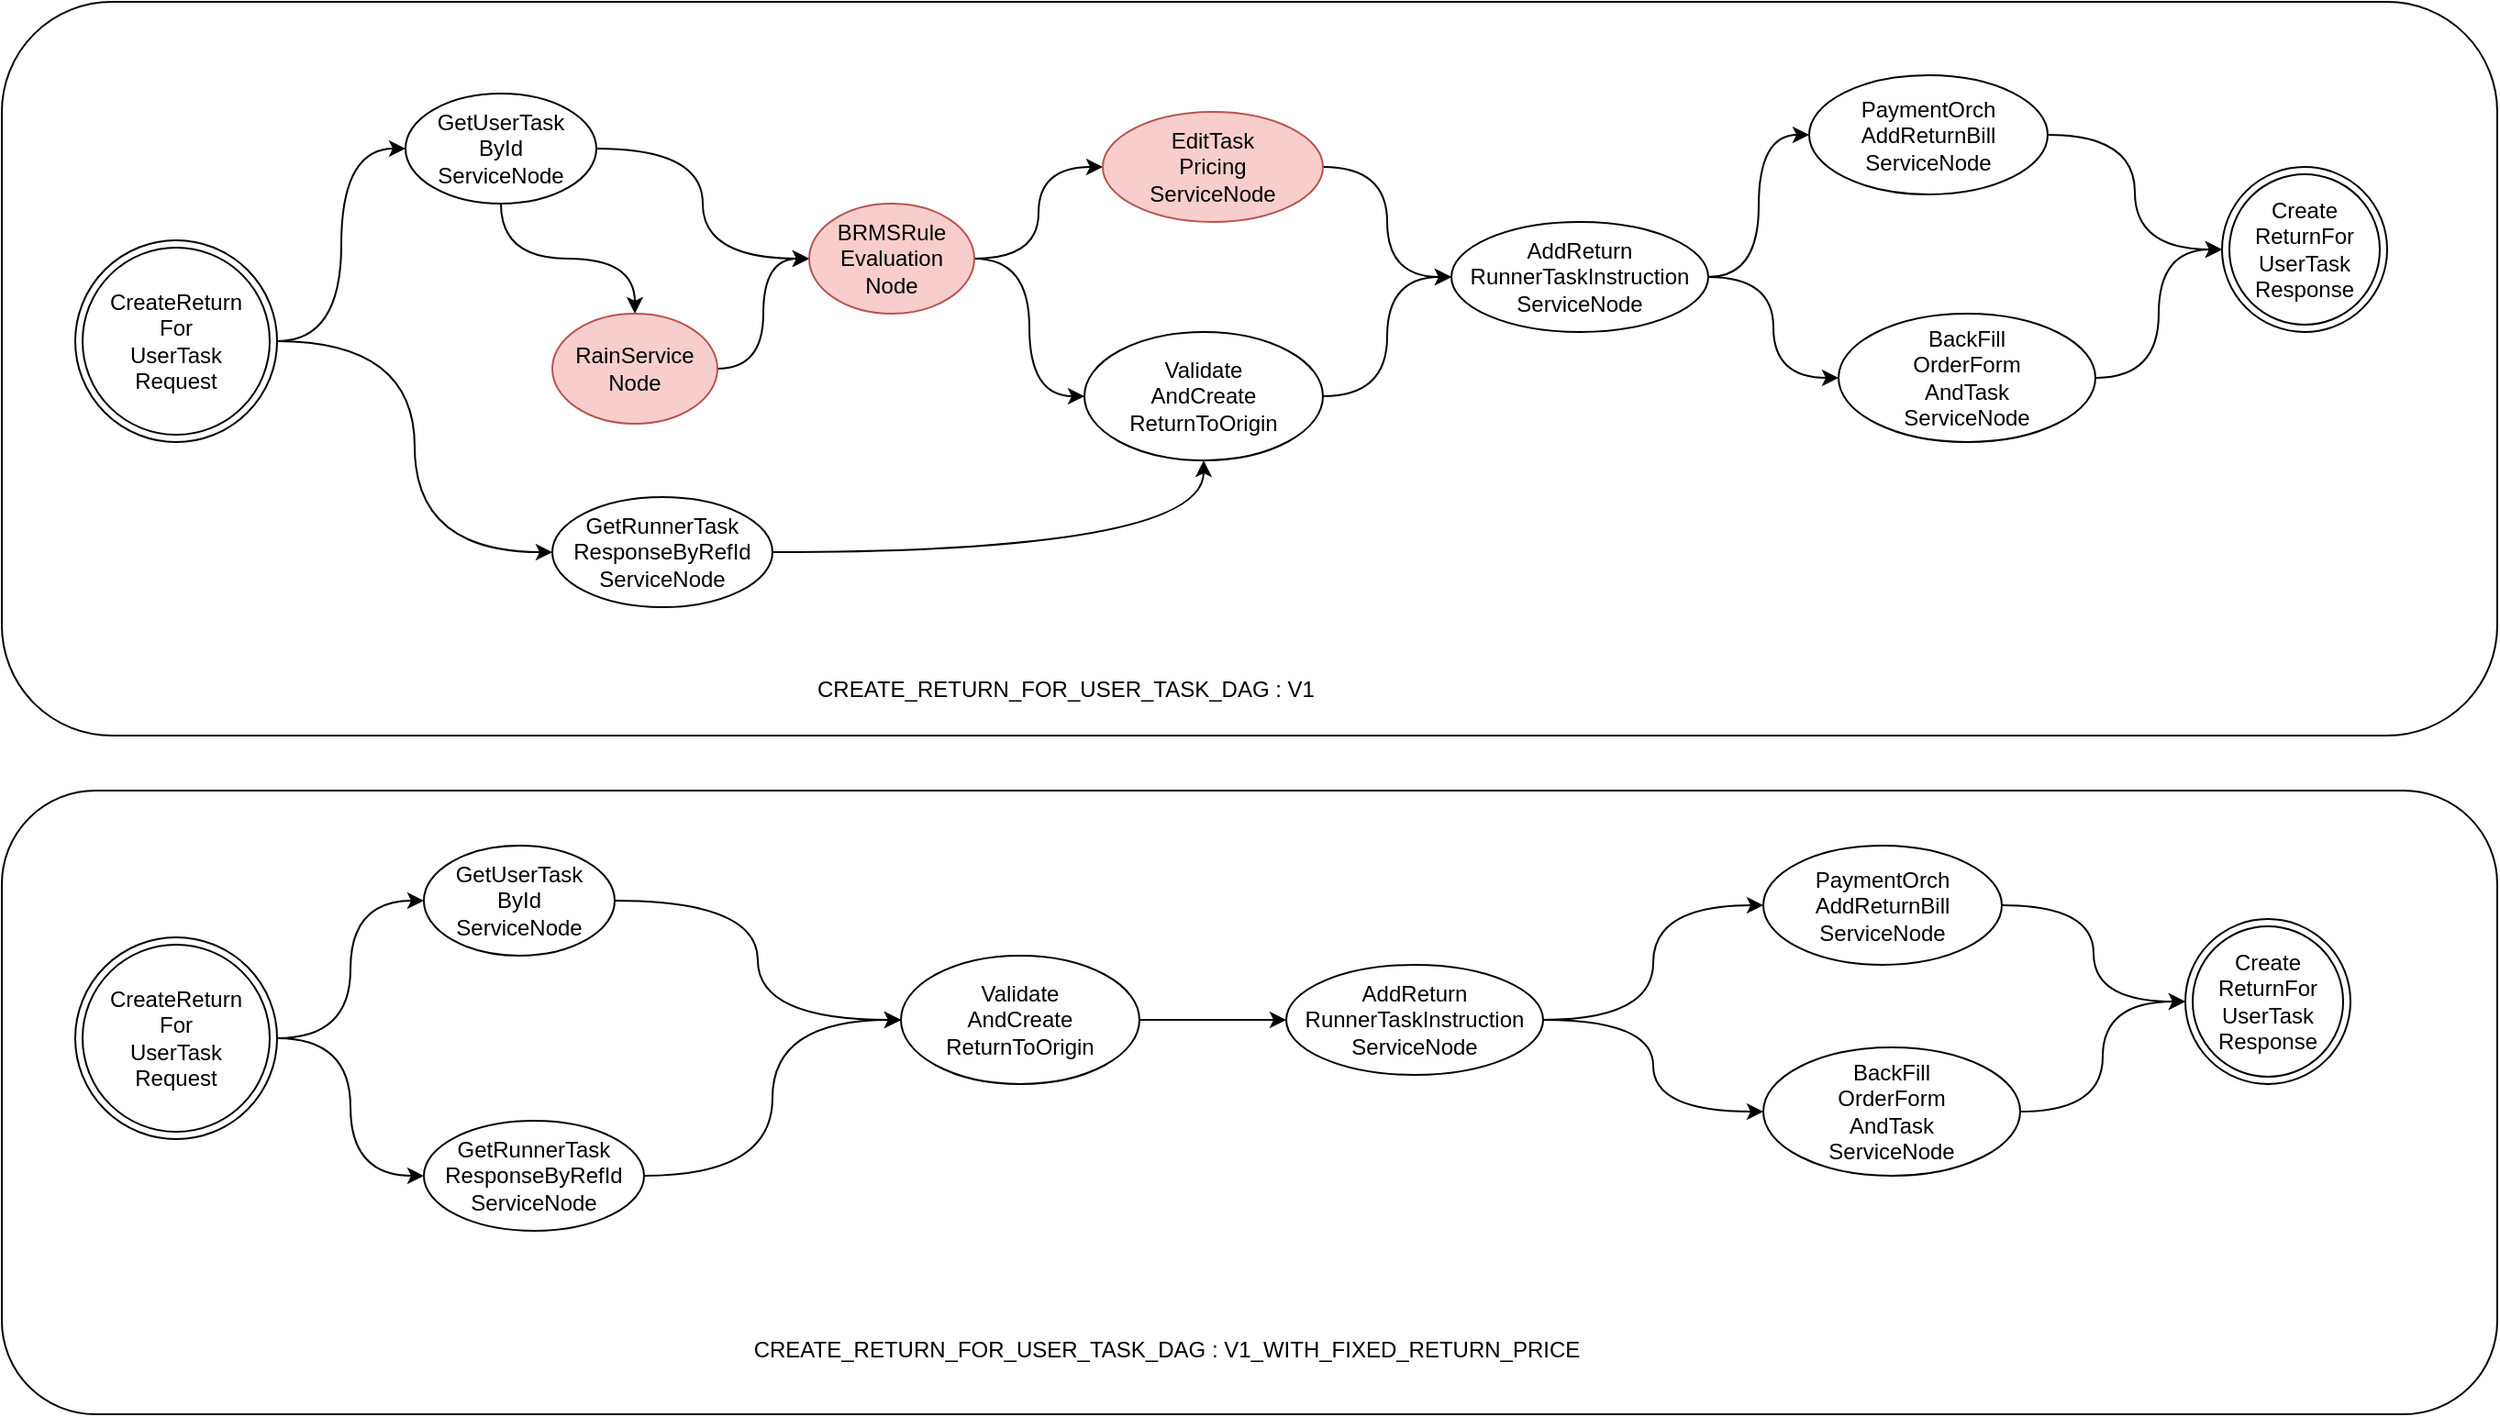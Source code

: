 <mxfile version="22.1.1" type="github">
  <diagram name="Page-1" id="iB_ukz-1EvIABWnGymJu">
    <mxGraphModel dx="1846" dy="1073" grid="1" gridSize="10" guides="1" tooltips="1" connect="1" arrows="1" fold="1" page="1" pageScale="1" pageWidth="827" pageHeight="1169" math="0" shadow="0">
      <root>
        <mxCell id="0" />
        <mxCell id="1" parent="0" />
        <mxCell id="01xVtIt-lh_-mjIgwNep-85" value="" style="rounded=1;whiteSpace=wrap;html=1;fillColor=none;" vertex="1" parent="1">
          <mxGeometry x="100" y="470" width="1360" height="340" as="geometry" />
        </mxCell>
        <mxCell id="01xVtIt-lh_-mjIgwNep-13" style="edgeStyle=orthogonalEdgeStyle;rounded=0;orthogonalLoop=1;jettySize=auto;html=1;exitX=1;exitY=0.5;exitDx=0;exitDy=0;entryX=0;entryY=0.5;entryDx=0;entryDy=0;curved=1;" edge="1" parent="1" source="01xVtIt-lh_-mjIgwNep-15" target="01xVtIt-lh_-mjIgwNep-19">
          <mxGeometry relative="1" as="geometry" />
        </mxCell>
        <mxCell id="01xVtIt-lh_-mjIgwNep-46" style="edgeStyle=orthogonalEdgeStyle;rounded=0;orthogonalLoop=1;jettySize=auto;html=1;entryX=0;entryY=0.5;entryDx=0;entryDy=0;curved=1;" edge="1" parent="1" source="01xVtIt-lh_-mjIgwNep-15" target="01xVtIt-lh_-mjIgwNep-45">
          <mxGeometry relative="1" as="geometry" />
        </mxCell>
        <mxCell id="01xVtIt-lh_-mjIgwNep-15" value="CreateReturn&lt;br&gt;For&lt;br&gt;UserTask&lt;br&gt;Request" style="ellipse;shape=doubleEllipse;whiteSpace=wrap;html=1;aspect=fixed;" vertex="1" parent="1">
          <mxGeometry x="140" y="170" width="110" height="110" as="geometry" />
        </mxCell>
        <mxCell id="01xVtIt-lh_-mjIgwNep-16" style="edgeStyle=orthogonalEdgeStyle;curved=1;rounded=0;orthogonalLoop=1;jettySize=auto;html=1;exitX=1;exitY=0.5;exitDx=0;exitDy=0;entryX=0;entryY=0.5;entryDx=0;entryDy=0;" edge="1" parent="1" source="01xVtIt-lh_-mjIgwNep-19" target="01xVtIt-lh_-mjIgwNep-24">
          <mxGeometry relative="1" as="geometry" />
        </mxCell>
        <mxCell id="01xVtIt-lh_-mjIgwNep-51" style="edgeStyle=orthogonalEdgeStyle;curved=1;rounded=0;orthogonalLoop=1;jettySize=auto;html=1;exitX=0.5;exitY=1;exitDx=0;exitDy=0;entryX=0.5;entryY=0;entryDx=0;entryDy=0;" edge="1" parent="1" source="01xVtIt-lh_-mjIgwNep-19" target="01xVtIt-lh_-mjIgwNep-21">
          <mxGeometry relative="1" as="geometry" />
        </mxCell>
        <mxCell id="01xVtIt-lh_-mjIgwNep-19" value="GetUserTask&lt;br&gt;ById&lt;br&gt;ServiceNode" style="ellipse;whiteSpace=wrap;html=1;" vertex="1" parent="1">
          <mxGeometry x="320" y="90" width="104" height="60" as="geometry" />
        </mxCell>
        <mxCell id="01xVtIt-lh_-mjIgwNep-20" style="edgeStyle=orthogonalEdgeStyle;curved=1;rounded=0;orthogonalLoop=1;jettySize=auto;html=1;exitX=1;exitY=0.5;exitDx=0;exitDy=0;entryX=0;entryY=0.5;entryDx=0;entryDy=0;" edge="1" parent="1" source="01xVtIt-lh_-mjIgwNep-21" target="01xVtIt-lh_-mjIgwNep-24">
          <mxGeometry relative="1" as="geometry">
            <mxPoint x="480" y="260.0" as="targetPoint" />
          </mxGeometry>
        </mxCell>
        <mxCell id="01xVtIt-lh_-mjIgwNep-21" value="RainService&lt;br&gt;Node" style="ellipse;whiteSpace=wrap;html=1;fillColor=#f8cecc;strokeColor=#b85450;" vertex="1" parent="1">
          <mxGeometry x="400" y="210" width="90" height="60" as="geometry" />
        </mxCell>
        <mxCell id="01xVtIt-lh_-mjIgwNep-47" style="edgeStyle=orthogonalEdgeStyle;curved=1;rounded=0;orthogonalLoop=1;jettySize=auto;html=1;entryX=0;entryY=0.5;entryDx=0;entryDy=0;" edge="1" parent="1" source="01xVtIt-lh_-mjIgwNep-24" target="01xVtIt-lh_-mjIgwNep-37">
          <mxGeometry relative="1" as="geometry" />
        </mxCell>
        <mxCell id="01xVtIt-lh_-mjIgwNep-48" style="edgeStyle=orthogonalEdgeStyle;curved=1;rounded=0;orthogonalLoop=1;jettySize=auto;html=1;entryX=0;entryY=0.5;entryDx=0;entryDy=0;" edge="1" parent="1" source="01xVtIt-lh_-mjIgwNep-24" target="01xVtIt-lh_-mjIgwNep-34">
          <mxGeometry relative="1" as="geometry" />
        </mxCell>
        <mxCell id="01xVtIt-lh_-mjIgwNep-24" value="BRMSRule&lt;br&gt;Evaluation&lt;br&gt;Node" style="ellipse;whiteSpace=wrap;html=1;fillColor=#f8cecc;strokeColor=#b85450;" vertex="1" parent="1">
          <mxGeometry x="540" y="150" width="90" height="60" as="geometry" />
        </mxCell>
        <mxCell id="01xVtIt-lh_-mjIgwNep-27" style="edgeStyle=orthogonalEdgeStyle;curved=1;rounded=0;orthogonalLoop=1;jettySize=auto;html=1;" edge="1" parent="1" source="01xVtIt-lh_-mjIgwNep-28" target="01xVtIt-lh_-mjIgwNep-44">
          <mxGeometry relative="1" as="geometry" />
        </mxCell>
        <mxCell id="01xVtIt-lh_-mjIgwNep-28" value="BackFill&lt;br&gt;OrderForm&lt;br&gt;AndTask&lt;br&gt;ServiceNode" style="ellipse;whiteSpace=wrap;html=1;" vertex="1" parent="1">
          <mxGeometry x="1101" y="210" width="140" height="70" as="geometry" />
        </mxCell>
        <mxCell id="01xVtIt-lh_-mjIgwNep-30" style="edgeStyle=orthogonalEdgeStyle;curved=1;rounded=0;orthogonalLoop=1;jettySize=auto;html=1;entryX=0;entryY=0.5;entryDx=0;entryDy=0;" edge="1" parent="1" source="01xVtIt-lh_-mjIgwNep-31" target="01xVtIt-lh_-mjIgwNep-41">
          <mxGeometry relative="1" as="geometry" />
        </mxCell>
        <mxCell id="01xVtIt-lh_-mjIgwNep-50" style="edgeStyle=orthogonalEdgeStyle;curved=1;rounded=0;orthogonalLoop=1;jettySize=auto;html=1;entryX=0;entryY=0.5;entryDx=0;entryDy=0;" edge="1" parent="1" source="01xVtIt-lh_-mjIgwNep-31" target="01xVtIt-lh_-mjIgwNep-28">
          <mxGeometry relative="1" as="geometry" />
        </mxCell>
        <mxCell id="01xVtIt-lh_-mjIgwNep-31" value="AddReturn&lt;br&gt;RunnerTaskInstruction&lt;br&gt;ServiceNode" style="ellipse;whiteSpace=wrap;html=1;" vertex="1" parent="1">
          <mxGeometry x="890" y="160" width="140" height="60" as="geometry" />
        </mxCell>
        <mxCell id="01xVtIt-lh_-mjIgwNep-32" style="edgeStyle=orthogonalEdgeStyle;curved=1;rounded=0;orthogonalLoop=1;jettySize=auto;html=1;entryX=0;entryY=0.5;entryDx=0;entryDy=0;" edge="1" parent="1" source="01xVtIt-lh_-mjIgwNep-34" target="01xVtIt-lh_-mjIgwNep-31">
          <mxGeometry relative="1" as="geometry" />
        </mxCell>
        <mxCell id="01xVtIt-lh_-mjIgwNep-34" value="Validate&lt;br&gt;AndCreate&lt;br&gt;ReturnToOrigin" style="ellipse;whiteSpace=wrap;html=1;" vertex="1" parent="1">
          <mxGeometry x="690" y="220" width="130" height="70" as="geometry" />
        </mxCell>
        <mxCell id="01xVtIt-lh_-mjIgwNep-49" style="edgeStyle=orthogonalEdgeStyle;curved=1;rounded=0;orthogonalLoop=1;jettySize=auto;html=1;entryX=0;entryY=0.5;entryDx=0;entryDy=0;" edge="1" parent="1" source="01xVtIt-lh_-mjIgwNep-37" target="01xVtIt-lh_-mjIgwNep-31">
          <mxGeometry relative="1" as="geometry" />
        </mxCell>
        <mxCell id="01xVtIt-lh_-mjIgwNep-37" value="EditTask&lt;br&gt;Pricing&lt;br&gt;ServiceNode" style="ellipse;whiteSpace=wrap;html=1;fillColor=#f8cecc;strokeColor=#b85450;" vertex="1" parent="1">
          <mxGeometry x="700" y="100" width="120" height="60" as="geometry" />
        </mxCell>
        <mxCell id="01xVtIt-lh_-mjIgwNep-40" value="" style="edgeStyle=orthogonalEdgeStyle;curved=1;rounded=0;orthogonalLoop=1;jettySize=auto;html=1;" edge="1" parent="1" source="01xVtIt-lh_-mjIgwNep-41" target="01xVtIt-lh_-mjIgwNep-44">
          <mxGeometry relative="1" as="geometry" />
        </mxCell>
        <mxCell id="01xVtIt-lh_-mjIgwNep-41" value="PaymentOrch&lt;br&gt;AddReturnBill&lt;br&gt;ServiceNode" style="ellipse;whiteSpace=wrap;html=1;" vertex="1" parent="1">
          <mxGeometry x="1085" y="80" width="130" height="65" as="geometry" />
        </mxCell>
        <mxCell id="01xVtIt-lh_-mjIgwNep-44" value="Create&lt;br&gt;ReturnFor&lt;br&gt;UserTask&lt;br&gt;Response" style="ellipse;shape=doubleEllipse;whiteSpace=wrap;html=1;aspect=fixed;" vertex="1" parent="1">
          <mxGeometry x="1310" y="130" width="90" height="90" as="geometry" />
        </mxCell>
        <mxCell id="01xVtIt-lh_-mjIgwNep-53" style="edgeStyle=orthogonalEdgeStyle;curved=1;rounded=0;orthogonalLoop=1;jettySize=auto;html=1;exitX=1;exitY=0.5;exitDx=0;exitDy=0;entryX=0.5;entryY=1;entryDx=0;entryDy=0;" edge="1" parent="1" source="01xVtIt-lh_-mjIgwNep-45" target="01xVtIt-lh_-mjIgwNep-34">
          <mxGeometry relative="1" as="geometry" />
        </mxCell>
        <mxCell id="01xVtIt-lh_-mjIgwNep-45" value="GetRunnerTask&lt;br&gt;ResponseByRefId&lt;br&gt;ServiceNode" style="ellipse;whiteSpace=wrap;html=1;" vertex="1" parent="1">
          <mxGeometry x="400" y="310" width="120" height="60" as="geometry" />
        </mxCell>
        <mxCell id="01xVtIt-lh_-mjIgwNep-54" style="edgeStyle=orthogonalEdgeStyle;rounded=0;orthogonalLoop=1;jettySize=auto;html=1;exitX=1;exitY=0.5;exitDx=0;exitDy=0;entryX=0;entryY=0.5;entryDx=0;entryDy=0;curved=1;" edge="1" parent="1" source="01xVtIt-lh_-mjIgwNep-56" target="01xVtIt-lh_-mjIgwNep-59">
          <mxGeometry relative="1" as="geometry" />
        </mxCell>
        <mxCell id="01xVtIt-lh_-mjIgwNep-55" style="edgeStyle=orthogonalEdgeStyle;rounded=0;orthogonalLoop=1;jettySize=auto;html=1;entryX=0;entryY=0.5;entryDx=0;entryDy=0;curved=1;" edge="1" parent="1" source="01xVtIt-lh_-mjIgwNep-56" target="01xVtIt-lh_-mjIgwNep-78">
          <mxGeometry relative="1" as="geometry" />
        </mxCell>
        <mxCell id="01xVtIt-lh_-mjIgwNep-56" value="CreateReturn&lt;br&gt;For&lt;br&gt;UserTask&lt;br&gt;Request" style="ellipse;shape=doubleEllipse;whiteSpace=wrap;html=1;aspect=fixed;" vertex="1" parent="1">
          <mxGeometry x="140" y="550" width="110" height="110" as="geometry" />
        </mxCell>
        <mxCell id="01xVtIt-lh_-mjIgwNep-79" style="edgeStyle=orthogonalEdgeStyle;curved=1;rounded=0;orthogonalLoop=1;jettySize=auto;html=1;entryX=0;entryY=0.5;entryDx=0;entryDy=0;" edge="1" parent="1" source="01xVtIt-lh_-mjIgwNep-59" target="01xVtIt-lh_-mjIgwNep-71">
          <mxGeometry relative="1" as="geometry" />
        </mxCell>
        <mxCell id="01xVtIt-lh_-mjIgwNep-59" value="GetUserTask&lt;br&gt;ById&lt;br&gt;ServiceNode" style="ellipse;whiteSpace=wrap;html=1;" vertex="1" parent="1">
          <mxGeometry x="330" y="500" width="104" height="60" as="geometry" />
        </mxCell>
        <mxCell id="01xVtIt-lh_-mjIgwNep-65" style="edgeStyle=orthogonalEdgeStyle;curved=1;rounded=0;orthogonalLoop=1;jettySize=auto;html=1;" edge="1" parent="1" source="01xVtIt-lh_-mjIgwNep-66" target="01xVtIt-lh_-mjIgwNep-76">
          <mxGeometry relative="1" as="geometry" />
        </mxCell>
        <mxCell id="01xVtIt-lh_-mjIgwNep-66" value="BackFill&lt;br&gt;OrderForm&lt;br&gt;AndTask&lt;br&gt;ServiceNode" style="ellipse;whiteSpace=wrap;html=1;" vertex="1" parent="1">
          <mxGeometry x="1060" y="610" width="140" height="70" as="geometry" />
        </mxCell>
        <mxCell id="01xVtIt-lh_-mjIgwNep-67" style="edgeStyle=orthogonalEdgeStyle;curved=1;rounded=0;orthogonalLoop=1;jettySize=auto;html=1;entryX=0;entryY=0.5;entryDx=0;entryDy=0;" edge="1" parent="1" source="01xVtIt-lh_-mjIgwNep-69" target="01xVtIt-lh_-mjIgwNep-75">
          <mxGeometry relative="1" as="geometry" />
        </mxCell>
        <mxCell id="01xVtIt-lh_-mjIgwNep-68" style="edgeStyle=orthogonalEdgeStyle;curved=1;rounded=0;orthogonalLoop=1;jettySize=auto;html=1;entryX=0;entryY=0.5;entryDx=0;entryDy=0;" edge="1" parent="1" source="01xVtIt-lh_-mjIgwNep-69" target="01xVtIt-lh_-mjIgwNep-66">
          <mxGeometry relative="1" as="geometry" />
        </mxCell>
        <mxCell id="01xVtIt-lh_-mjIgwNep-69" value="AddReturn&lt;br&gt;RunnerTaskInstruction&lt;br&gt;ServiceNode" style="ellipse;whiteSpace=wrap;html=1;" vertex="1" parent="1">
          <mxGeometry x="800" y="565" width="140" height="60" as="geometry" />
        </mxCell>
        <mxCell id="01xVtIt-lh_-mjIgwNep-70" style="edgeStyle=orthogonalEdgeStyle;curved=1;rounded=0;orthogonalLoop=1;jettySize=auto;html=1;entryX=0;entryY=0.5;entryDx=0;entryDy=0;" edge="1" parent="1" source="01xVtIt-lh_-mjIgwNep-71" target="01xVtIt-lh_-mjIgwNep-69">
          <mxGeometry relative="1" as="geometry" />
        </mxCell>
        <mxCell id="01xVtIt-lh_-mjIgwNep-71" value="Validate&lt;br&gt;AndCreate&lt;br&gt;ReturnToOrigin" style="ellipse;whiteSpace=wrap;html=1;" vertex="1" parent="1">
          <mxGeometry x="590" y="560" width="130" height="70" as="geometry" />
        </mxCell>
        <mxCell id="01xVtIt-lh_-mjIgwNep-74" value="" style="edgeStyle=orthogonalEdgeStyle;curved=1;rounded=0;orthogonalLoop=1;jettySize=auto;html=1;" edge="1" parent="1" source="01xVtIt-lh_-mjIgwNep-75" target="01xVtIt-lh_-mjIgwNep-76">
          <mxGeometry relative="1" as="geometry" />
        </mxCell>
        <mxCell id="01xVtIt-lh_-mjIgwNep-75" value="PaymentOrch&lt;br&gt;AddReturnBill&lt;br&gt;ServiceNode" style="ellipse;whiteSpace=wrap;html=1;" vertex="1" parent="1">
          <mxGeometry x="1060" y="500" width="130" height="65" as="geometry" />
        </mxCell>
        <mxCell id="01xVtIt-lh_-mjIgwNep-76" value="Create&lt;br&gt;ReturnFor&lt;br&gt;UserTask&lt;br&gt;Response" style="ellipse;shape=doubleEllipse;whiteSpace=wrap;html=1;aspect=fixed;" vertex="1" parent="1">
          <mxGeometry x="1290" y="540" width="90" height="90" as="geometry" />
        </mxCell>
        <mxCell id="01xVtIt-lh_-mjIgwNep-80" style="edgeStyle=orthogonalEdgeStyle;curved=1;rounded=0;orthogonalLoop=1;jettySize=auto;html=1;entryX=0;entryY=0.5;entryDx=0;entryDy=0;" edge="1" parent="1" source="01xVtIt-lh_-mjIgwNep-78" target="01xVtIt-lh_-mjIgwNep-71">
          <mxGeometry relative="1" as="geometry" />
        </mxCell>
        <mxCell id="01xVtIt-lh_-mjIgwNep-84" value="" style="rounded=1;whiteSpace=wrap;html=1;fillColor=none;" vertex="1" parent="1">
          <mxGeometry x="100" y="40" width="1360" height="400" as="geometry" />
        </mxCell>
        <mxCell id="01xVtIt-lh_-mjIgwNep-78" value="GetRunnerTask&lt;br&gt;ResponseByRefId&lt;br&gt;ServiceNode" style="ellipse;whiteSpace=wrap;html=1;" vertex="1" parent="1">
          <mxGeometry x="330" y="650" width="120" height="60" as="geometry" />
        </mxCell>
        <mxCell id="01xVtIt-lh_-mjIgwNep-82" value="CREATE_RETURN_FOR_USER_TASK_DAG : V1" style="text;html=1;align=center;verticalAlign=middle;whiteSpace=wrap;rounded=0;fillColor=default;" vertex="1" parent="1">
          <mxGeometry x="470" y="400" width="420" height="30" as="geometry" />
        </mxCell>
        <mxCell id="01xVtIt-lh_-mjIgwNep-86" value="CREATE_RETURN_FOR_USER_TASK_DAG :&amp;nbsp;V1_WITH_FIXED_RETURN_PRICE" style="text;html=1;strokeColor=none;fillColor=default;align=center;verticalAlign=middle;whiteSpace=wrap;rounded=0;" vertex="1" parent="1">
          <mxGeometry x="470" y="760" width="530" height="30" as="geometry" />
        </mxCell>
      </root>
    </mxGraphModel>
  </diagram>
</mxfile>
